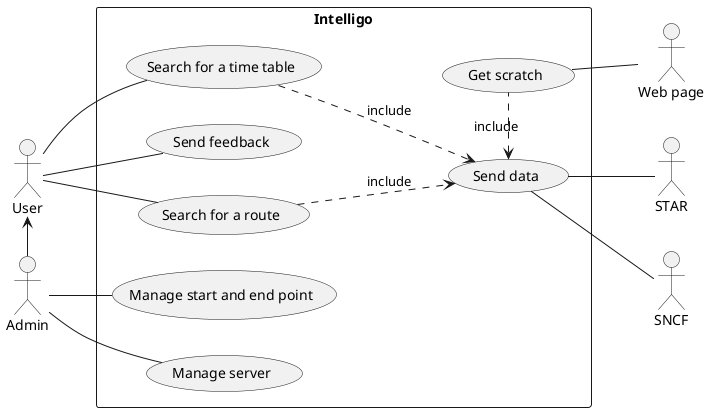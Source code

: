 @startuml UseCase
left to right direction
skinparam packageStyle rectangle


actor "User" as U
actor "STAR" as STAR
actor "SNCF" as SNCF
actor "Admin" as A
actor "Web page" as W

rectangle "Intelligo"{
    U--(Search for a route)
    U--(Search for a time table)
    U--(Send feedback)
    (Get scratch)--W
    (Send data)<.(Get scratch): include
    (Send data)--STAR
    (Send data)--SNCF
    (Search for a route)..>(Send data): include
    (Search for a time table)..>(Send data): include
    U<-A
    A--(Manage server)
    A--(Manage start and end point)
}
@enduml